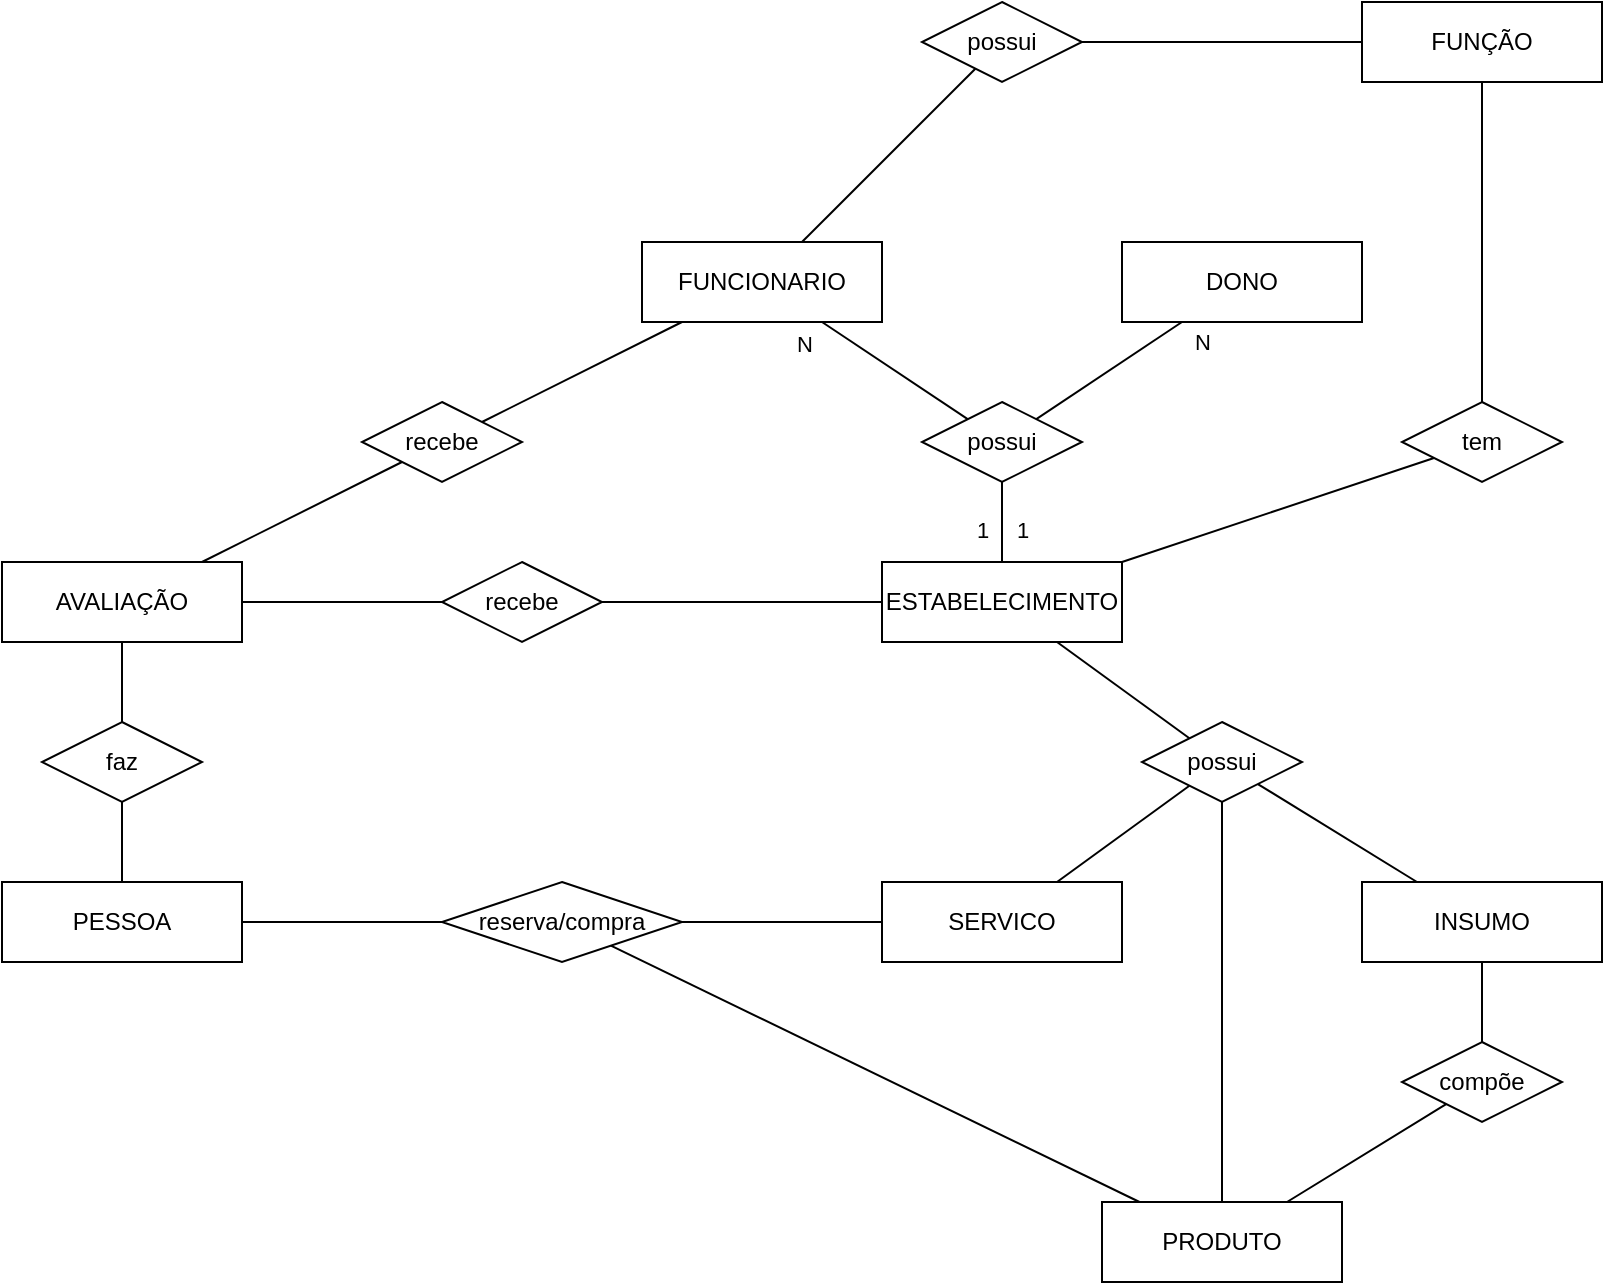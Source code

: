 <mxfile version="22.0.8" type="device">
  <diagram name="Página-1" id="55zcd14KEKOYbddRhNQH">
    <mxGraphModel dx="1311" dy="718" grid="1" gridSize="10" guides="1" tooltips="1" connect="1" arrows="1" fold="1" page="1" pageScale="1" pageWidth="827" pageHeight="1169" math="0" shadow="0">
      <root>
        <mxCell id="0" />
        <mxCell id="1" parent="0" />
        <mxCell id="s454XF1R-h1ihKRMs7-h-21" style="edgeStyle=orthogonalEdgeStyle;rounded=0;orthogonalLoop=1;jettySize=auto;html=1;endArrow=none;endFill=0;" parent="1" source="s454XF1R-h1ihKRMs7-h-1" target="s454XF1R-h1ihKRMs7-h-20" edge="1">
          <mxGeometry relative="1" as="geometry" />
        </mxCell>
        <mxCell id="s454XF1R-h1ihKRMs7-h-32" style="rounded=0;orthogonalLoop=1;jettySize=auto;html=1;endArrow=none;endFill=0;" parent="1" source="s454XF1R-h1ihKRMs7-h-1" target="s454XF1R-h1ihKRMs7-h-31" edge="1">
          <mxGeometry relative="1" as="geometry" />
        </mxCell>
        <mxCell id="s454XF1R-h1ihKRMs7-h-1" value="PESSOA" style="rounded=0;whiteSpace=wrap;html=1;" parent="1" vertex="1">
          <mxGeometry y="440" width="120" height="40" as="geometry" />
        </mxCell>
        <mxCell id="s454XF1R-h1ihKRMs7-h-26" style="rounded=0;orthogonalLoop=1;jettySize=auto;html=1;entryX=1;entryY=0.5;entryDx=0;entryDy=0;endArrow=none;endFill=0;" parent="1" source="s454XF1R-h1ihKRMs7-h-2" target="s454XF1R-h1ihKRMs7-h-23" edge="1">
          <mxGeometry relative="1" as="geometry" />
        </mxCell>
        <mxCell id="s454XF1R-h1ihKRMs7-h-36" style="rounded=0;orthogonalLoop=1;jettySize=auto;html=1;endArrow=none;endFill=0;" parent="1" source="s454XF1R-h1ihKRMs7-h-2" target="s454XF1R-h1ihKRMs7-h-35" edge="1">
          <mxGeometry relative="1" as="geometry" />
        </mxCell>
        <mxCell id="s454XF1R-h1ihKRMs7-h-48" style="rounded=0;orthogonalLoop=1;jettySize=auto;html=1;endArrow=none;endFill=0;" parent="1" source="s454XF1R-h1ihKRMs7-h-2" target="s454XF1R-h1ihKRMs7-h-46" edge="1">
          <mxGeometry relative="1" as="geometry" />
        </mxCell>
        <mxCell id="s454XF1R-h1ihKRMs7-h-2" value="ESTABELECIMENTO" style="rounded=0;whiteSpace=wrap;html=1;" parent="1" vertex="1">
          <mxGeometry x="440" y="280" width="120" height="40" as="geometry" />
        </mxCell>
        <mxCell id="s454XF1R-h1ihKRMs7-h-29" style="rounded=0;orthogonalLoop=1;jettySize=auto;html=1;endArrow=none;endFill=0;" parent="1" source="s454XF1R-h1ihKRMs7-h-3" target="s454XF1R-h1ihKRMs7-h-24" edge="1">
          <mxGeometry relative="1" as="geometry" />
        </mxCell>
        <mxCell id="s454XF1R-h1ihKRMs7-h-30" style="rounded=0;orthogonalLoop=1;jettySize=auto;html=1;endArrow=none;endFill=0;" parent="1" source="s454XF1R-h1ihKRMs7-h-3" target="s454XF1R-h1ihKRMs7-h-23" edge="1">
          <mxGeometry relative="1" as="geometry" />
        </mxCell>
        <mxCell id="s454XF1R-h1ihKRMs7-h-3" value="AVALIAÇÃO" style="rounded=0;whiteSpace=wrap;html=1;" parent="1" vertex="1">
          <mxGeometry y="280" width="120" height="40" as="geometry" />
        </mxCell>
        <mxCell id="s454XF1R-h1ihKRMs7-h-13" style="rounded=0;orthogonalLoop=1;jettySize=auto;html=1;endArrow=none;endFill=0;" parent="1" source="s454XF1R-h1ihKRMs7-h-6" target="s454XF1R-h1ihKRMs7-h-11" edge="1">
          <mxGeometry relative="1" as="geometry" />
        </mxCell>
        <mxCell id="s454XF1R-h1ihKRMs7-h-16" value="N" style="edgeLabel;html=1;align=center;verticalAlign=middle;resizable=0;points=[];" parent="s454XF1R-h1ihKRMs7-h-13" vertex="1" connectable="0">
          <mxGeometry x="-0.614" y="-1" relative="1" as="geometry">
            <mxPoint x="-23" as="offset" />
          </mxGeometry>
        </mxCell>
        <mxCell id="s454XF1R-h1ihKRMs7-h-28" style="rounded=0;orthogonalLoop=1;jettySize=auto;html=1;endArrow=none;endFill=0;" parent="1" source="s454XF1R-h1ihKRMs7-h-6" target="s454XF1R-h1ihKRMs7-h-24" edge="1">
          <mxGeometry relative="1" as="geometry" />
        </mxCell>
        <mxCell id="s454XF1R-h1ihKRMs7-h-6" value="FUNCIONARIO" style="rounded=0;whiteSpace=wrap;html=1;" parent="1" vertex="1">
          <mxGeometry x="320" y="120" width="120" height="40" as="geometry" />
        </mxCell>
        <mxCell id="s454XF1R-h1ihKRMs7-h-14" style="rounded=0;orthogonalLoop=1;jettySize=auto;html=1;endArrow=none;endFill=0;" parent="1" source="s454XF1R-h1ihKRMs7-h-7" target="s454XF1R-h1ihKRMs7-h-11" edge="1">
          <mxGeometry relative="1" as="geometry" />
        </mxCell>
        <mxCell id="s454XF1R-h1ihKRMs7-h-18" value="N" style="edgeLabel;html=1;align=center;verticalAlign=middle;resizable=0;points=[];" parent="s454XF1R-h1ihKRMs7-h-14" vertex="1" connectable="0">
          <mxGeometry x="-0.162" y="2" relative="1" as="geometry">
            <mxPoint x="39" y="-12" as="offset" />
          </mxGeometry>
        </mxCell>
        <mxCell id="s454XF1R-h1ihKRMs7-h-7" value="DONO" style="rounded=0;whiteSpace=wrap;html=1;" parent="1" vertex="1">
          <mxGeometry x="560" y="120" width="120" height="40" as="geometry" />
        </mxCell>
        <mxCell id="s454XF1R-h1ihKRMs7-h-8" value="INSUMO" style="rounded=0;whiteSpace=wrap;html=1;" parent="1" vertex="1">
          <mxGeometry x="680" y="440" width="120" height="40" as="geometry" />
        </mxCell>
        <mxCell id="s454XF1R-h1ihKRMs7-h-37" style="rounded=0;orthogonalLoop=1;jettySize=auto;html=1;endArrow=none;endFill=0;" parent="1" source="s454XF1R-h1ihKRMs7-h-9" target="s454XF1R-h1ihKRMs7-h-35" edge="1">
          <mxGeometry relative="1" as="geometry" />
        </mxCell>
        <mxCell id="s454XF1R-h1ihKRMs7-h-41" style="rounded=0;orthogonalLoop=1;jettySize=auto;html=1;endArrow=none;endFill=0;" parent="1" source="s454XF1R-h1ihKRMs7-h-9" target="s454XF1R-h1ihKRMs7-h-40" edge="1">
          <mxGeometry relative="1" as="geometry" />
        </mxCell>
        <mxCell id="s454XF1R-h1ihKRMs7-h-9" value="PRODUTO" style="rounded=0;whiteSpace=wrap;html=1;" parent="1" vertex="1">
          <mxGeometry x="550" y="600" width="120" height="40" as="geometry" />
        </mxCell>
        <mxCell id="s454XF1R-h1ihKRMs7-h-10" value="SERVICO" style="rounded=0;whiteSpace=wrap;html=1;" parent="1" vertex="1">
          <mxGeometry x="440" y="440" width="120" height="40" as="geometry" />
        </mxCell>
        <mxCell id="s454XF1R-h1ihKRMs7-h-15" style="rounded=0;orthogonalLoop=1;jettySize=auto;html=1;endArrow=none;endFill=0;" parent="1" source="s454XF1R-h1ihKRMs7-h-11" target="s454XF1R-h1ihKRMs7-h-2" edge="1">
          <mxGeometry relative="1" as="geometry">
            <Array as="points" />
          </mxGeometry>
        </mxCell>
        <mxCell id="s454XF1R-h1ihKRMs7-h-17" value="1" style="edgeLabel;html=1;align=center;verticalAlign=middle;resizable=0;points=[];" parent="s454XF1R-h1ihKRMs7-h-15" vertex="1" connectable="0">
          <mxGeometry x="0.208" y="1" relative="1" as="geometry">
            <mxPoint x="-11" as="offset" />
          </mxGeometry>
        </mxCell>
        <mxCell id="s454XF1R-h1ihKRMs7-h-19" value="1" style="edgeLabel;html=1;align=center;verticalAlign=middle;resizable=0;points=[];" parent="s454XF1R-h1ihKRMs7-h-15" vertex="1" connectable="0">
          <mxGeometry x="0.208" relative="1" as="geometry">
            <mxPoint x="10" as="offset" />
          </mxGeometry>
        </mxCell>
        <mxCell id="s454XF1R-h1ihKRMs7-h-11" value="possui" style="rhombus;whiteSpace=wrap;html=1;" parent="1" vertex="1">
          <mxGeometry x="460" y="200" width="80" height="40" as="geometry" />
        </mxCell>
        <mxCell id="s454XF1R-h1ihKRMs7-h-22" style="edgeStyle=orthogonalEdgeStyle;rounded=0;orthogonalLoop=1;jettySize=auto;html=1;endArrow=none;endFill=0;" parent="1" source="s454XF1R-h1ihKRMs7-h-20" target="s454XF1R-h1ihKRMs7-h-3" edge="1">
          <mxGeometry relative="1" as="geometry" />
        </mxCell>
        <mxCell id="s454XF1R-h1ihKRMs7-h-20" value="faz" style="rhombus;whiteSpace=wrap;html=1;" parent="1" vertex="1">
          <mxGeometry x="20" y="360" width="80" height="40" as="geometry" />
        </mxCell>
        <mxCell id="s454XF1R-h1ihKRMs7-h-23" value="recebe" style="rhombus;whiteSpace=wrap;html=1;" parent="1" vertex="1">
          <mxGeometry x="220" y="280" width="80" height="40" as="geometry" />
        </mxCell>
        <mxCell id="s454XF1R-h1ihKRMs7-h-24" value="recebe" style="rhombus;whiteSpace=wrap;html=1;" parent="1" vertex="1">
          <mxGeometry x="180" y="200" width="80" height="40" as="geometry" />
        </mxCell>
        <mxCell id="s454XF1R-h1ihKRMs7-h-43" style="rounded=0;orthogonalLoop=1;jettySize=auto;html=1;endArrow=none;endFill=0;" parent="1" source="s454XF1R-h1ihKRMs7-h-31" target="s454XF1R-h1ihKRMs7-h-10" edge="1">
          <mxGeometry relative="1" as="geometry" />
        </mxCell>
        <mxCell id="s454XF1R-h1ihKRMs7-h-44" style="rounded=0;orthogonalLoop=1;jettySize=auto;html=1;endArrow=none;endFill=0;" parent="1" source="s454XF1R-h1ihKRMs7-h-31" target="s454XF1R-h1ihKRMs7-h-9" edge="1">
          <mxGeometry relative="1" as="geometry" />
        </mxCell>
        <mxCell id="s454XF1R-h1ihKRMs7-h-31" value="reserva/compra" style="rhombus;whiteSpace=wrap;html=1;" parent="1" vertex="1">
          <mxGeometry x="220" y="440" width="120" height="40" as="geometry" />
        </mxCell>
        <mxCell id="s454XF1R-h1ihKRMs7-h-38" style="rounded=0;orthogonalLoop=1;jettySize=auto;html=1;endArrow=none;endFill=0;" parent="1" source="s454XF1R-h1ihKRMs7-h-35" target="s454XF1R-h1ihKRMs7-h-10" edge="1">
          <mxGeometry relative="1" as="geometry" />
        </mxCell>
        <mxCell id="s454XF1R-h1ihKRMs7-h-39" style="rounded=0;orthogonalLoop=1;jettySize=auto;html=1;endArrow=none;endFill=0;" parent="1" source="s454XF1R-h1ihKRMs7-h-35" target="s454XF1R-h1ihKRMs7-h-8" edge="1">
          <mxGeometry relative="1" as="geometry" />
        </mxCell>
        <mxCell id="s454XF1R-h1ihKRMs7-h-35" value="possui" style="rhombus;whiteSpace=wrap;html=1;" parent="1" vertex="1">
          <mxGeometry x="570" y="360" width="80" height="40" as="geometry" />
        </mxCell>
        <mxCell id="s454XF1R-h1ihKRMs7-h-42" style="rounded=0;orthogonalLoop=1;jettySize=auto;html=1;endArrow=none;endFill=0;" parent="1" source="s454XF1R-h1ihKRMs7-h-40" target="s454XF1R-h1ihKRMs7-h-8" edge="1">
          <mxGeometry relative="1" as="geometry" />
        </mxCell>
        <mxCell id="s454XF1R-h1ihKRMs7-h-40" value="compõe" style="rhombus;whiteSpace=wrap;html=1;" parent="1" vertex="1">
          <mxGeometry x="700" y="520" width="80" height="40" as="geometry" />
        </mxCell>
        <mxCell id="s454XF1R-h1ihKRMs7-h-51" style="rounded=0;orthogonalLoop=1;jettySize=auto;html=1;endArrow=none;endFill=0;" parent="1" source="s454XF1R-h1ihKRMs7-h-45" target="s454XF1R-h1ihKRMs7-h-47" edge="1">
          <mxGeometry relative="1" as="geometry" />
        </mxCell>
        <mxCell id="s454XF1R-h1ihKRMs7-h-45" value="FUNÇÃO" style="rounded=0;whiteSpace=wrap;html=1;" parent="1" vertex="1">
          <mxGeometry x="680" width="120" height="40" as="geometry" />
        </mxCell>
        <mxCell id="s454XF1R-h1ihKRMs7-h-49" style="rounded=0;orthogonalLoop=1;jettySize=auto;html=1;endArrow=none;endFill=0;" parent="1" source="s454XF1R-h1ihKRMs7-h-46" target="s454XF1R-h1ihKRMs7-h-45" edge="1">
          <mxGeometry relative="1" as="geometry" />
        </mxCell>
        <mxCell id="s454XF1R-h1ihKRMs7-h-46" value="tem" style="rhombus;whiteSpace=wrap;html=1;" parent="1" vertex="1">
          <mxGeometry x="700" y="200" width="80" height="40" as="geometry" />
        </mxCell>
        <mxCell id="s454XF1R-h1ihKRMs7-h-52" style="rounded=0;orthogonalLoop=1;jettySize=auto;html=1;endArrow=none;endFill=0;" parent="1" source="s454XF1R-h1ihKRMs7-h-47" target="s454XF1R-h1ihKRMs7-h-6" edge="1">
          <mxGeometry relative="1" as="geometry" />
        </mxCell>
        <mxCell id="s454XF1R-h1ihKRMs7-h-47" value="possui" style="rhombus;whiteSpace=wrap;html=1;" parent="1" vertex="1">
          <mxGeometry x="460" width="80" height="40" as="geometry" />
        </mxCell>
      </root>
    </mxGraphModel>
  </diagram>
</mxfile>
